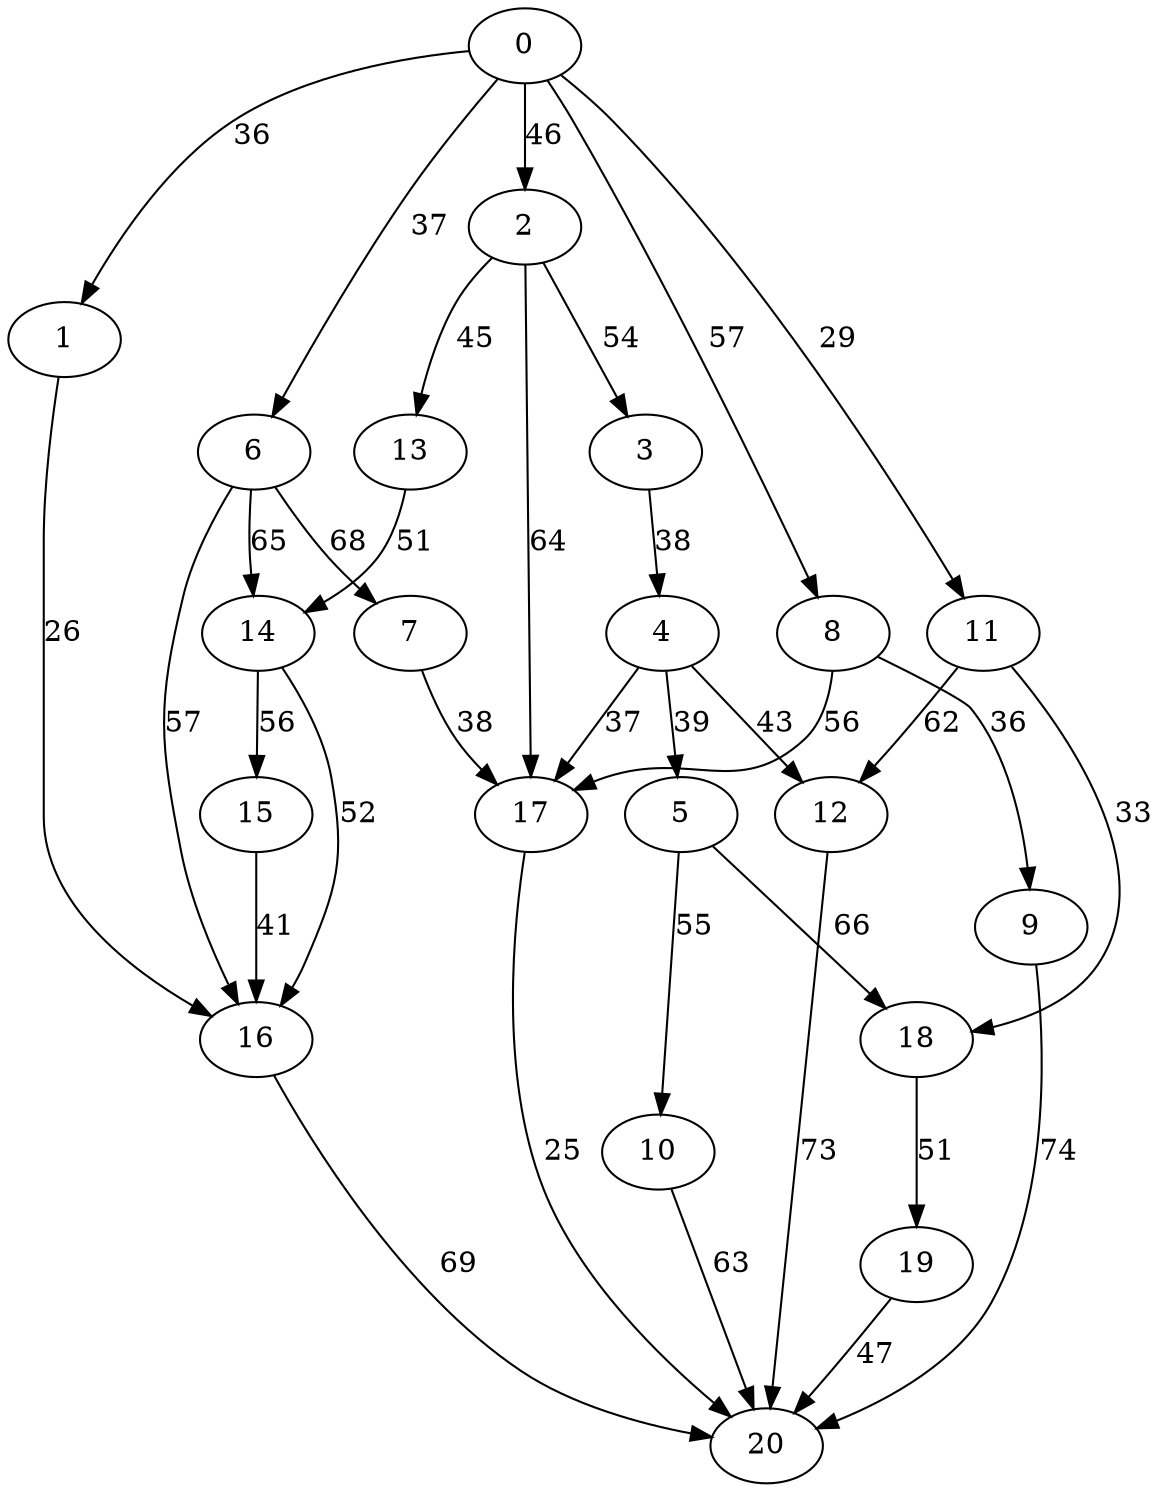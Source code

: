 digraph t20p3r5_6 {
0 -> 1 [ label = 36 ];
0 -> 2 [ label = 46 ];
0 -> 6 [ label = 37 ];
0 -> 8 [ label = 57 ];
0 -> 11 [ label = 29 ];
1 -> 16 [ label = 26 ];
2 -> 3 [ label = 54 ];
2 -> 13 [ label = 45 ];
2 -> 17 [ label = 64 ];
3 -> 4 [ label = 38 ];
4 -> 5 [ label = 39 ];
4 -> 12 [ label = 43 ];
4 -> 17 [ label = 37 ];
5 -> 10 [ label = 55 ];
5 -> 18 [ label = 66 ];
6 -> 7 [ label = 68 ];
6 -> 14 [ label = 65 ];
6 -> 16 [ label = 57 ];
7 -> 17 [ label = 38 ];
8 -> 9 [ label = 36 ];
8 -> 17 [ label = 56 ];
9 -> 20 [ label = 74 ];
10 -> 20 [ label = 63 ];
11 -> 12 [ label = 62 ];
11 -> 18 [ label = 33 ];
12 -> 20 [ label = 73 ];
13 -> 14 [ label = 51 ];
14 -> 15 [ label = 56 ];
14 -> 16 [ label = 52 ];
15 -> 16 [ label = 41 ];
16 -> 20 [ label = 69 ];
17 -> 20 [ label = 25 ];
18 -> 19 [ label = 51 ];
19 -> 20 [ label = 47 ];
 }

